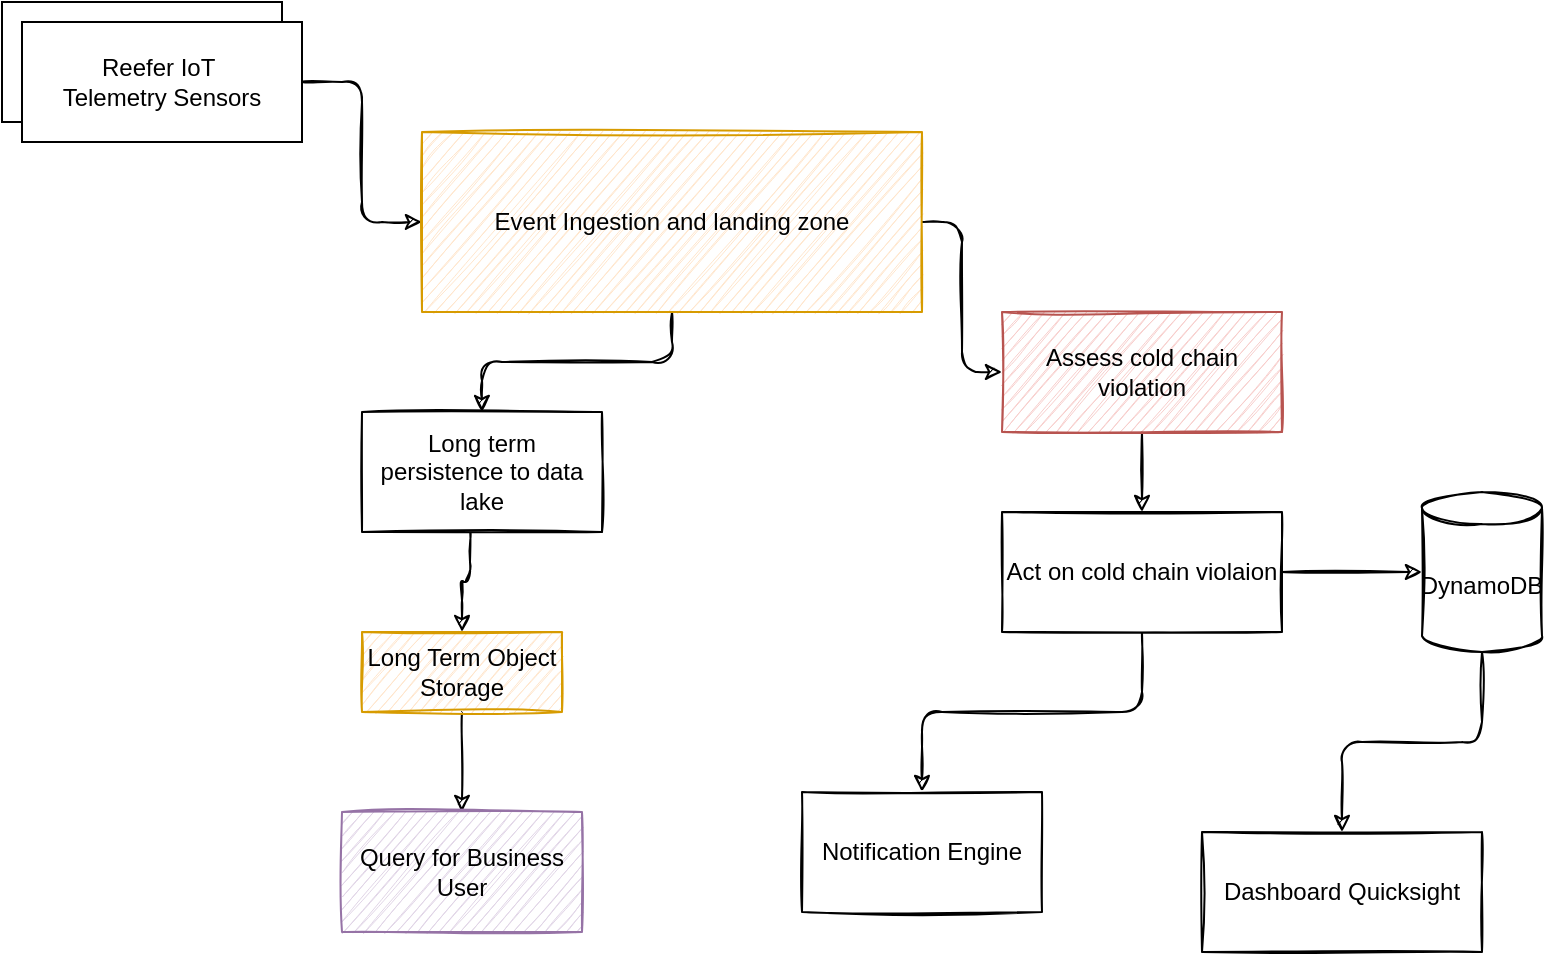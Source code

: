 <mxfile>
    <diagram id="UKa0x60UbZhikQSXBitW" name="Page-1">
        <mxGraphModel dx="882" dy="452" grid="1" gridSize="10" guides="1" tooltips="1" connect="1" arrows="1" fold="1" page="1" pageScale="1" pageWidth="850" pageHeight="1100" math="0" shadow="0">
            <root>
                <mxCell id="0"/>
                <mxCell id="1" parent="0"/>
                <mxCell id="5" style="edgeStyle=orthogonalEdgeStyle;html=1;entryX=0;entryY=0.5;entryDx=0;entryDy=0;sketch=1;" parent="1" source="3" target="4" edge="1">
                    <mxGeometry relative="1" as="geometry"/>
                </mxCell>
                <mxCell id="7" style="edgeStyle=orthogonalEdgeStyle;sketch=1;html=1;" parent="1" source="4" target="6" edge="1">
                    <mxGeometry relative="1" as="geometry"/>
                </mxCell>
                <mxCell id="15" style="edgeStyle=orthogonalEdgeStyle;sketch=1;html=1;entryX=0.5;entryY=0;entryDx=0;entryDy=0;" parent="1" source="4" target="14" edge="1">
                    <mxGeometry relative="1" as="geometry"/>
                </mxCell>
                <mxCell id="4" value="Event Ingestion and landing zone" style="rounded=0;whiteSpace=wrap;html=1;sketch=1;fillColor=#ffe6cc;strokeColor=#d79b00;" parent="1" vertex="1">
                    <mxGeometry x="230" y="160" width="250" height="90" as="geometry"/>
                </mxCell>
                <mxCell id="11" value="" style="edgeStyle=orthogonalEdgeStyle;sketch=1;html=1;" parent="1" source="6" target="8" edge="1">
                    <mxGeometry relative="1" as="geometry"/>
                </mxCell>
                <mxCell id="13" style="edgeStyle=orthogonalEdgeStyle;sketch=1;html=1;exitX=0.45;exitY=0.983;exitDx=0;exitDy=0;exitPerimeter=0;" parent="1" source="14" target="12" edge="1">
                    <mxGeometry relative="1" as="geometry"/>
                </mxCell>
                <mxCell id="6" value="Assess cold chain violation" style="rounded=0;whiteSpace=wrap;html=1;sketch=1;fillColor=#f8cecc;strokeColor=#b85450;" parent="1" vertex="1">
                    <mxGeometry x="520" y="250" width="140" height="60" as="geometry"/>
                </mxCell>
                <mxCell id="10" style="edgeStyle=orthogonalEdgeStyle;sketch=1;html=1;" parent="1" source="8" target="9" edge="1">
                    <mxGeometry relative="1" as="geometry"/>
                </mxCell>
                <mxCell id="22" style="edgeStyle=orthogonalEdgeStyle;sketch=1;html=1;" parent="1" source="8" target="21" edge="1">
                    <mxGeometry relative="1" as="geometry"/>
                </mxCell>
                <mxCell id="8" value="Act on cold chain violaion" style="rounded=0;whiteSpace=wrap;html=1;sketch=1;" parent="1" vertex="1">
                    <mxGeometry x="520" y="350" width="140" height="60" as="geometry"/>
                </mxCell>
                <mxCell id="17" style="edgeStyle=orthogonalEdgeStyle;sketch=1;html=1;" parent="1" source="9" target="16" edge="1">
                    <mxGeometry relative="1" as="geometry"/>
                </mxCell>
                <mxCell id="9" value="DynamoDB" style="shape=cylinder3;whiteSpace=wrap;html=1;boundedLbl=1;backgroundOutline=1;size=8;sketch=1;" parent="1" vertex="1">
                    <mxGeometry x="730" y="340" width="60" height="80" as="geometry"/>
                </mxCell>
                <mxCell id="19" style="edgeStyle=orthogonalEdgeStyle;sketch=1;html=1;" parent="1" source="12" target="18" edge="1">
                    <mxGeometry relative="1" as="geometry"/>
                </mxCell>
                <mxCell id="12" value="Long Term Object Storage" style="rounded=0;whiteSpace=wrap;html=1;sketch=1;fillColor=#ffe6cc;strokeColor=#d79b00;" parent="1" vertex="1">
                    <mxGeometry x="200" y="410" width="100" height="40" as="geometry"/>
                </mxCell>
                <mxCell id="14" value="Long term persistence to data lake" style="rounded=0;whiteSpace=wrap;html=1;sketch=1;" parent="1" vertex="1">
                    <mxGeometry x="200" y="300" width="120" height="60" as="geometry"/>
                </mxCell>
                <mxCell id="16" value="Dashboard Quicksight" style="rounded=0;whiteSpace=wrap;html=1;sketch=1;" parent="1" vertex="1">
                    <mxGeometry x="620" y="510" width="140" height="60" as="geometry"/>
                </mxCell>
                <mxCell id="18" value="Query for Business User" style="rounded=0;whiteSpace=wrap;html=1;sketch=1;fillColor=#e1d5e7;strokeColor=#9673a6;" parent="1" vertex="1">
                    <mxGeometry x="190" y="500" width="120" height="60" as="geometry"/>
                </mxCell>
                <mxCell id="2" value="Reefer IoT&amp;nbsp;&lt;br&gt;Telemetry Sensors" style="rounded=0;whiteSpace=wrap;html=1;" parent="1" vertex="1">
                    <mxGeometry x="20" y="95" width="140" height="60" as="geometry"/>
                </mxCell>
                <mxCell id="3" value="Reefer IoT&amp;nbsp;&lt;br&gt;Telemetry Sensors" style="rounded=0;whiteSpace=wrap;html=1;" parent="1" vertex="1">
                    <mxGeometry x="30" y="105" width="140" height="60" as="geometry"/>
                </mxCell>
                <mxCell id="21" value="Notification Engine" style="whiteSpace=wrap;html=1;sketch=1;" parent="1" vertex="1">
                    <mxGeometry x="420" y="490" width="120" height="60" as="geometry"/>
                </mxCell>
            </root>
        </mxGraphModel>
    </diagram>
</mxfile>